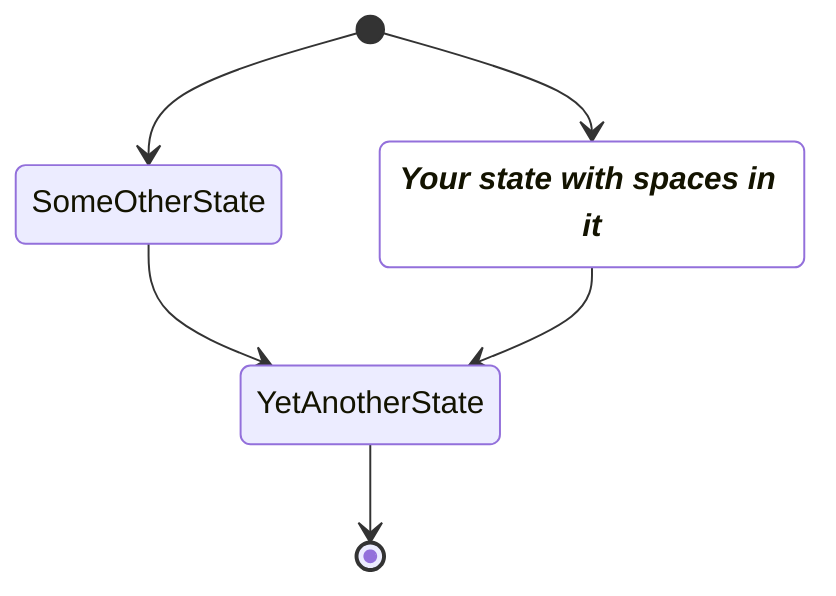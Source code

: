 stateDiagram
        classDef yourState font-style:italic,font-weight:bold,fill:white

        yswsii: Your state with spaces in it
        [*] --> yswsii:::yourState
        [*] --> SomeOtherState
        SomeOtherState --> YetAnotherState
        yswsii --> YetAnotherState
        YetAnotherState --> [*]
